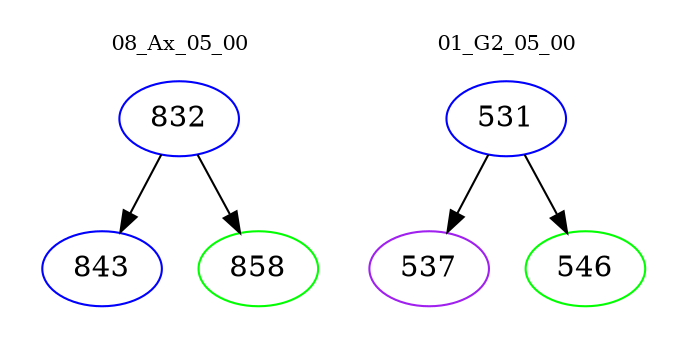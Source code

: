 digraph{
subgraph cluster_0 {
color = white
label = "08_Ax_05_00";
fontsize=10;
T0_832 [label="832", color="blue"]
T0_832 -> T0_843 [color="black"]
T0_843 [label="843", color="blue"]
T0_832 -> T0_858 [color="black"]
T0_858 [label="858", color="green"]
}
subgraph cluster_1 {
color = white
label = "01_G2_05_00";
fontsize=10;
T1_531 [label="531", color="blue"]
T1_531 -> T1_537 [color="black"]
T1_537 [label="537", color="purple"]
T1_531 -> T1_546 [color="black"]
T1_546 [label="546", color="green"]
}
}

